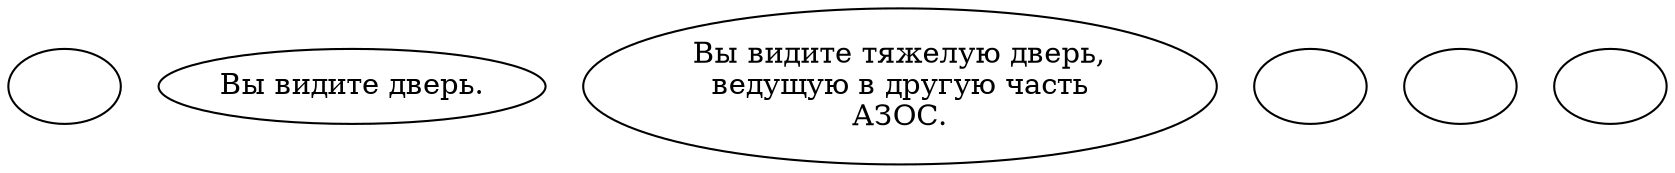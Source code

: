 digraph epai22 {
  "start" [style=filled       fillcolor="#FFFFFF"       color="#000000"]
  "start" [label=""]
  "look_at_p_proc" [style=filled       fillcolor="#FFFFFF"       color="#000000"]
  "look_at_p_proc" [label="Вы видите дверь."]
  "description_p_proc" [style=filled       fillcolor="#FFFFFF"       color="#000000"]
  "description_p_proc" [label="Вы видите тяжелую дверь,\nведущую в другую часть\nАЗОС."]
  "use_p_proc" [style=filled       fillcolor="#FFFFFF"       color="#000000"]
  "use_p_proc" [label=""]
  "pickup_p_proc" [style=filled       fillcolor="#FFFFFF"       color="#000000"]
  "pickup_p_proc" [label=""]
  "destroy_p_proc" [style=filled       fillcolor="#FFFFFF"       color="#000000"]
  "destroy_p_proc" [label=""]
}